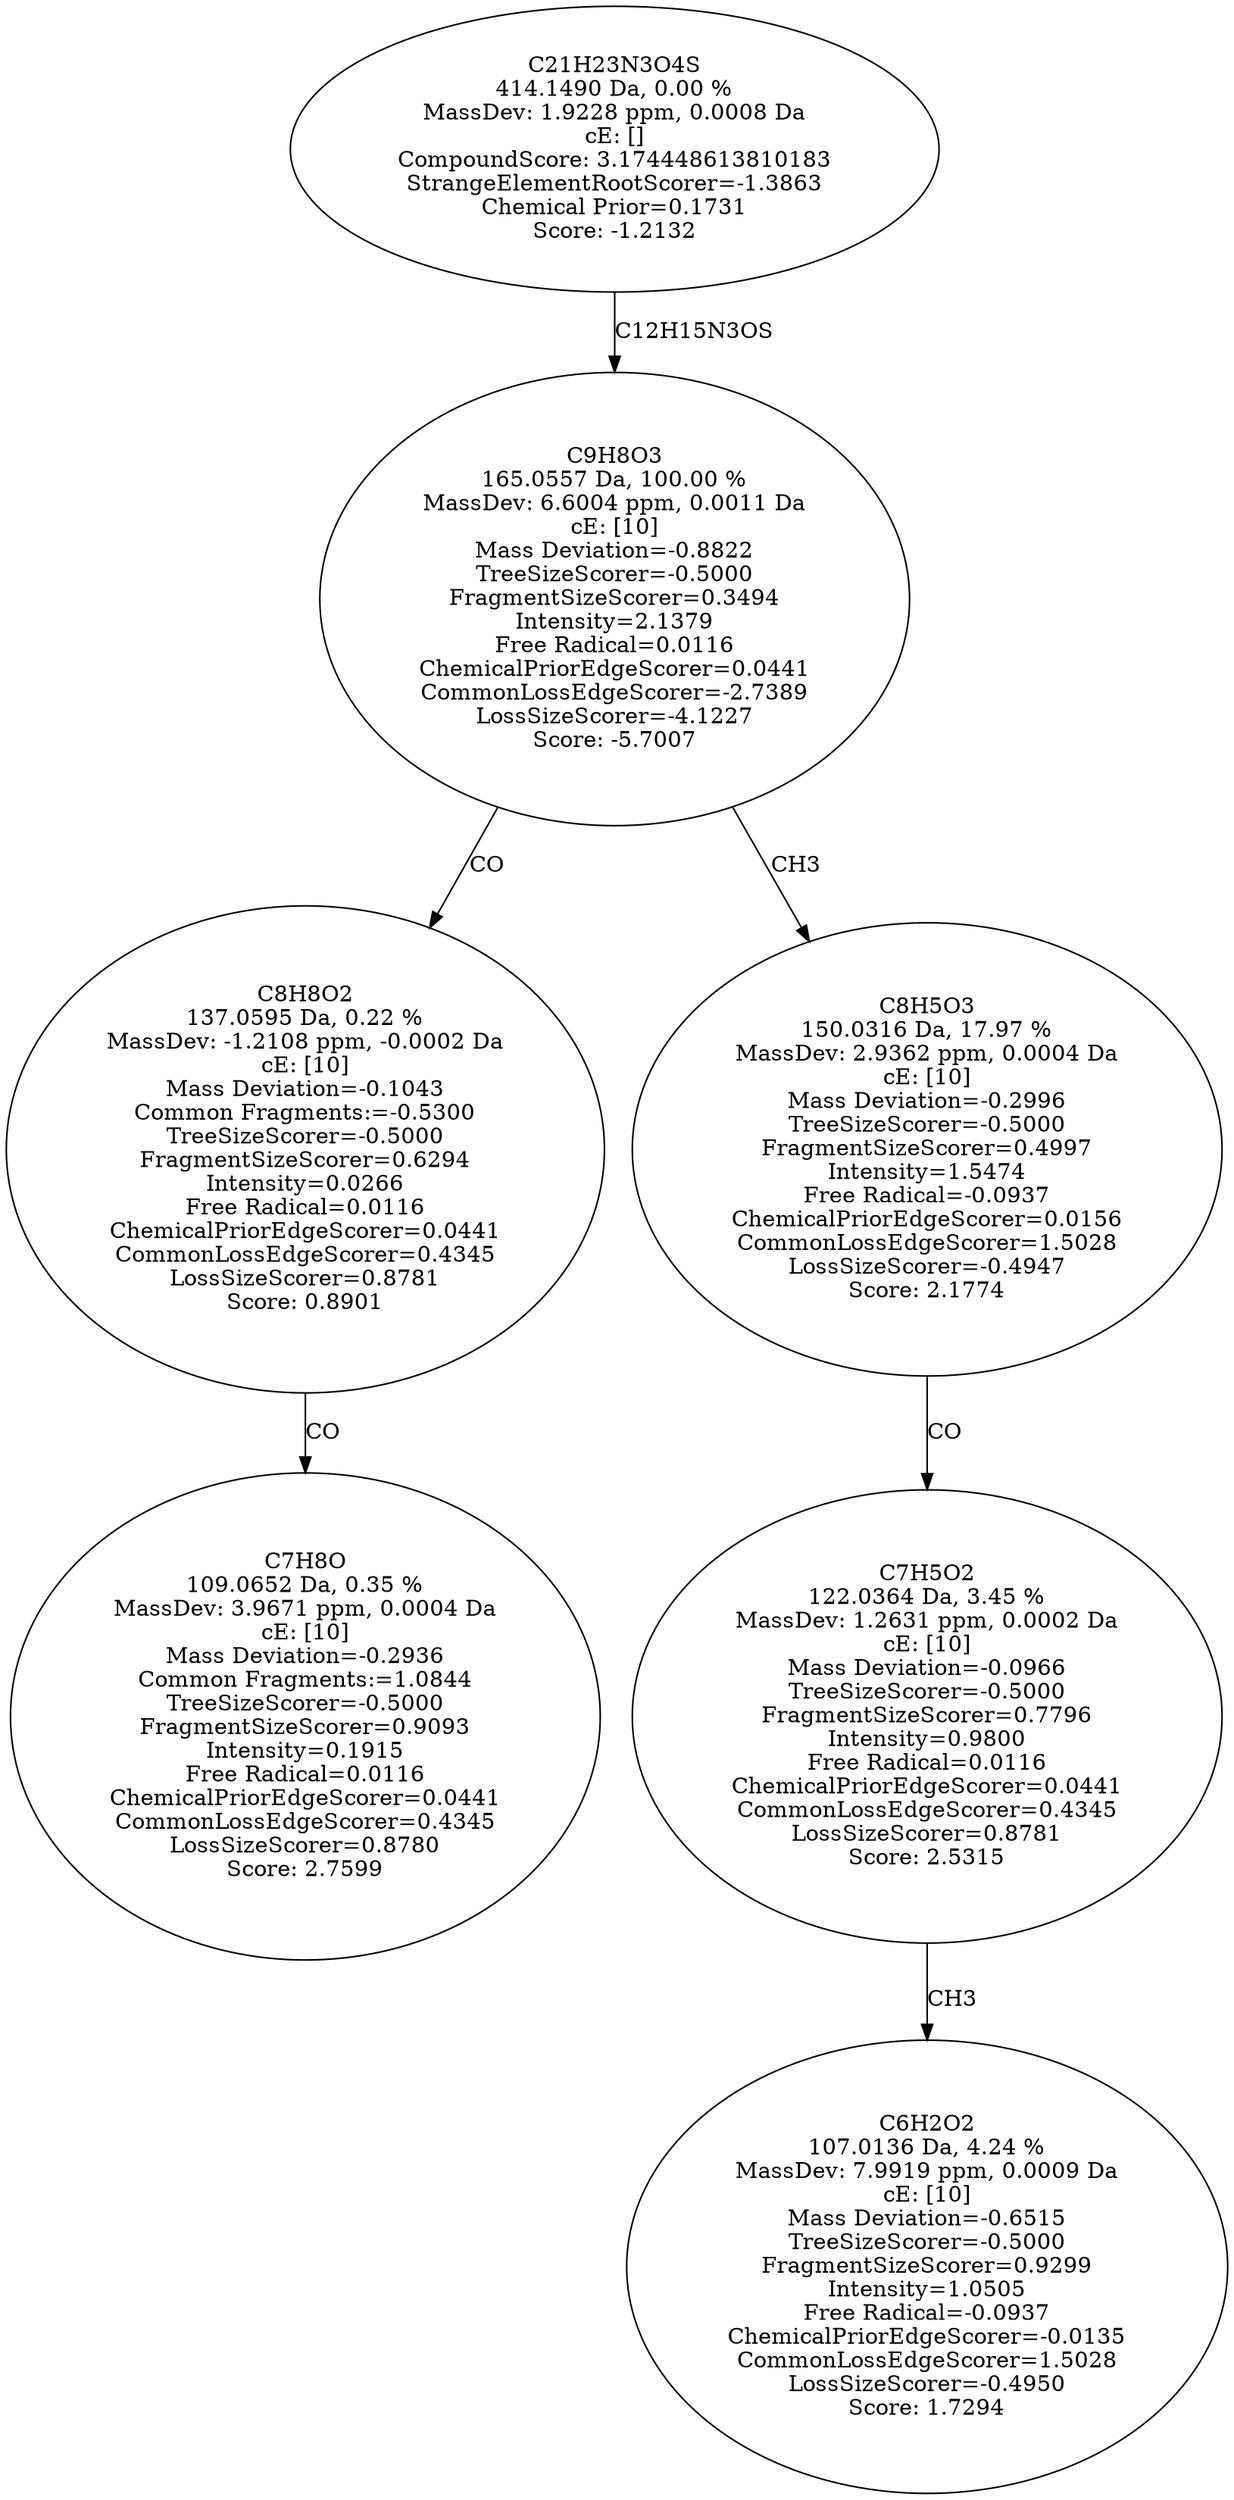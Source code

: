 strict digraph {
v1 [label="C7H8O\n109.0652 Da, 0.35 %\nMassDev: 3.9671 ppm, 0.0004 Da\ncE: [10]\nMass Deviation=-0.2936\nCommon Fragments:=1.0844\nTreeSizeScorer=-0.5000\nFragmentSizeScorer=0.9093\nIntensity=0.1915\nFree Radical=0.0116\nChemicalPriorEdgeScorer=0.0441\nCommonLossEdgeScorer=0.4345\nLossSizeScorer=0.8780\nScore: 2.7599"];
v2 [label="C8H8O2\n137.0595 Da, 0.22 %\nMassDev: -1.2108 ppm, -0.0002 Da\ncE: [10]\nMass Deviation=-0.1043\nCommon Fragments:=-0.5300\nTreeSizeScorer=-0.5000\nFragmentSizeScorer=0.6294\nIntensity=0.0266\nFree Radical=0.0116\nChemicalPriorEdgeScorer=0.0441\nCommonLossEdgeScorer=0.4345\nLossSizeScorer=0.8781\nScore: 0.8901"];
v3 [label="C6H2O2\n107.0136 Da, 4.24 %\nMassDev: 7.9919 ppm, 0.0009 Da\ncE: [10]\nMass Deviation=-0.6515\nTreeSizeScorer=-0.5000\nFragmentSizeScorer=0.9299\nIntensity=1.0505\nFree Radical=-0.0937\nChemicalPriorEdgeScorer=-0.0135\nCommonLossEdgeScorer=1.5028\nLossSizeScorer=-0.4950\nScore: 1.7294"];
v4 [label="C7H5O2\n122.0364 Da, 3.45 %\nMassDev: 1.2631 ppm, 0.0002 Da\ncE: [10]\nMass Deviation=-0.0966\nTreeSizeScorer=-0.5000\nFragmentSizeScorer=0.7796\nIntensity=0.9800\nFree Radical=0.0116\nChemicalPriorEdgeScorer=0.0441\nCommonLossEdgeScorer=0.4345\nLossSizeScorer=0.8781\nScore: 2.5315"];
v5 [label="C8H5O3\n150.0316 Da, 17.97 %\nMassDev: 2.9362 ppm, 0.0004 Da\ncE: [10]\nMass Deviation=-0.2996\nTreeSizeScorer=-0.5000\nFragmentSizeScorer=0.4997\nIntensity=1.5474\nFree Radical=-0.0937\nChemicalPriorEdgeScorer=0.0156\nCommonLossEdgeScorer=1.5028\nLossSizeScorer=-0.4947\nScore: 2.1774"];
v6 [label="C9H8O3\n165.0557 Da, 100.00 %\nMassDev: 6.6004 ppm, 0.0011 Da\ncE: [10]\nMass Deviation=-0.8822\nTreeSizeScorer=-0.5000\nFragmentSizeScorer=0.3494\nIntensity=2.1379\nFree Radical=0.0116\nChemicalPriorEdgeScorer=0.0441\nCommonLossEdgeScorer=-2.7389\nLossSizeScorer=-4.1227\nScore: -5.7007"];
v7 [label="C21H23N3O4S\n414.1490 Da, 0.00 %\nMassDev: 1.9228 ppm, 0.0008 Da\ncE: []\nCompoundScore: 3.174448613810183\nStrangeElementRootScorer=-1.3863\nChemical Prior=0.1731\nScore: -1.2132"];
v2 -> v1 [label="CO"];
v6 -> v2 [label="CO"];
v4 -> v3 [label="CH3"];
v5 -> v4 [label="CO"];
v6 -> v5 [label="CH3"];
v7 -> v6 [label="C12H15N3OS"];
}